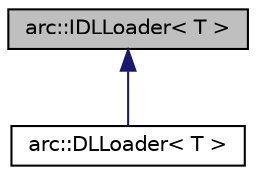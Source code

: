 digraph "arc::IDLLoader&lt; T &gt;"
{
 // LATEX_PDF_SIZE
  edge [fontname="Helvetica",fontsize="10",labelfontname="Helvetica",labelfontsize="10"];
  node [fontname="Helvetica",fontsize="10",shape=record];
  Node1 [label="arc::IDLLoader\< T \>",height=0.2,width=0.4,color="black", fillcolor="grey75", style="filled", fontcolor="black",tooltip="An interface for a DLL loader."];
  Node1 -> Node2 [dir="back",color="midnightblue",fontsize="10",style="solid",fontname="Helvetica"];
  Node2 [label="arc::DLLoader\< T \>",height=0.2,width=0.4,color="black", fillcolor="white", style="filled",URL="$classarc_1_1DLLoader.html",tooltip=" "];
}
